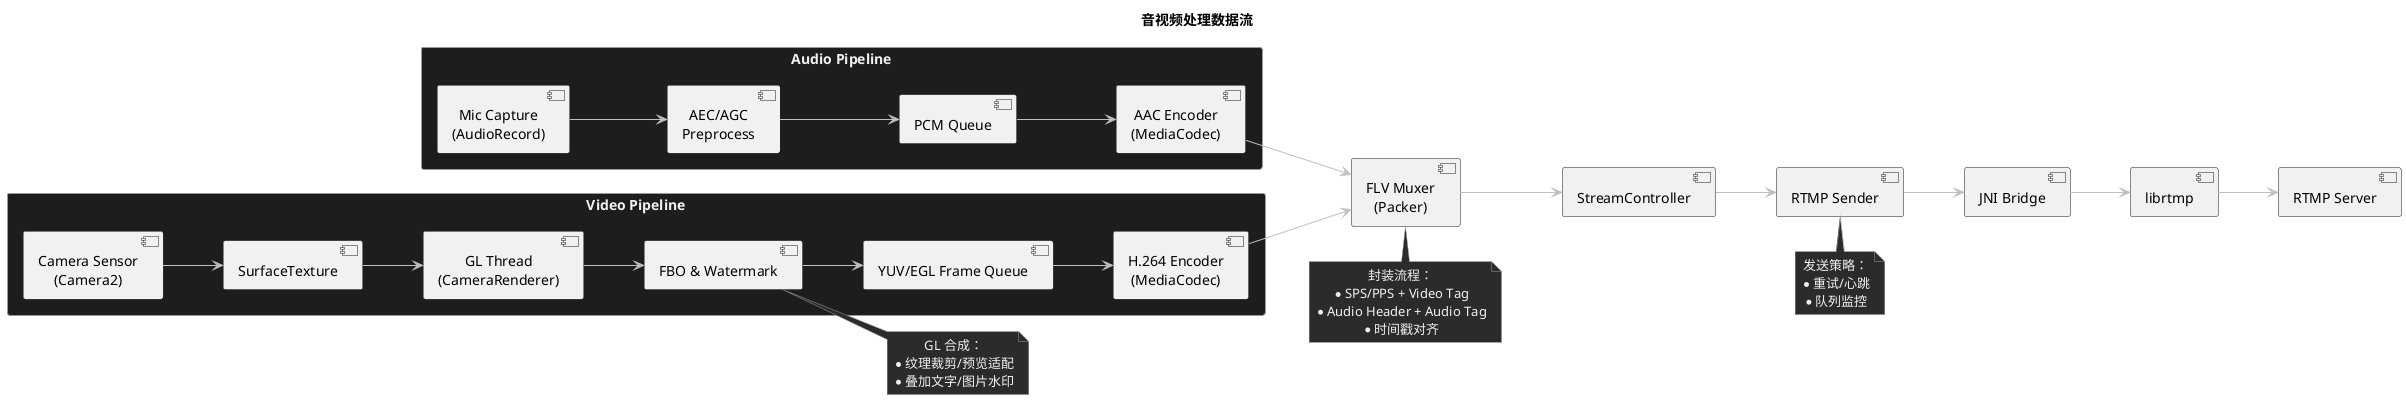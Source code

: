 @startuml
title 音视频处理数据流

left to right direction
skinparam rectangle {
  BackgroundColor #1d1d1d
  BorderColor #999999
  FontColor #f0f0f0
}
skinparam note {
  BackgroundColor #2b2b2b
  BorderColor #999999
  FontColor #f0f0f0
}
skinparam ArrowColor #c0c0c0
skinparam defaultFontName "JetBrains Mono"
skinparam defaultTextAlignment center

rectangle "Audio Pipeline" as Audio {
  [Mic Capture\n(AudioRecord)] --> [AEC/AGC\nPreprocess]
  [AEC/AGC\nPreprocess] --> [PCM Queue]
  [PCM Queue] --> [AAC Encoder\n(MediaCodec)]
}

rectangle "Video Pipeline" as Video {
  [Camera Sensor\n(Camera2)] --> [SurfaceTexture]
  [SurfaceTexture] --> [GL Thread\n(CameraRenderer)]
  [GL Thread\n(CameraRenderer)] --> [FBO & Watermark]
  [FBO & Watermark] --> [YUV/EGL Frame Queue]
  [YUV/EGL Frame Queue] --> [H.264 Encoder\n(MediaCodec)]
}

[AAC Encoder\n(MediaCodec)] --> [FLV Muxer\n(Packer)]
[H.264 Encoder\n(MediaCodec)] --> [FLV Muxer\n(Packer)]

[FLV Muxer\n(Packer)] --> [StreamController]
[StreamController] --> [RTMP Sender]
[RTMP Sender] --> [JNI Bridge]
[JNI Bridge] --> [librtmp]
[librtmp] --> [RTMP Server]

note right of [FBO & Watermark]
GL 合成：
* 纹理裁剪/预览适配
* 叠加文字/图片水印
end note

note bottom of [FLV Muxer\n(Packer)]
封装流程：
* SPS/PPS + Video Tag
* Audio Header + Audio Tag
* 时间戳对齐
end note

note bottom of [RTMP Sender]
发送策略：
* 重试/心跳
* 队列监控
end note

@enduml
